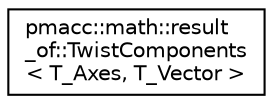 digraph "Graphical Class Hierarchy"
{
 // LATEX_PDF_SIZE
  edge [fontname="Helvetica",fontsize="10",labelfontname="Helvetica",labelfontsize="10"];
  node [fontname="Helvetica",fontsize="10",shape=record];
  rankdir="LR";
  Node0 [label="pmacc::math::result\l_of::TwistComponents\l\< T_Axes, T_Vector \>",height=0.2,width=0.4,color="black", fillcolor="white", style="filled",URL="$structpmacc_1_1math_1_1result__of_1_1_twist_components.html",tooltip=" "];
}

